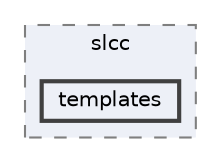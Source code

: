 digraph "C:/microchip/harmony3/gfx/middleware/legato/driver/controller/slcc/templates"
{
 // INTERACTIVE_SVG=YES
 // LATEX_PDF_SIZE
  bgcolor="transparent";
  edge [fontname=Helvetica,fontsize=10,labelfontname=Helvetica,labelfontsize=10];
  node [fontname=Helvetica,fontsize=10,shape=box,height=0.2,width=0.4];
  compound=true
  subgraph clusterdir_92486e7df5f2dd709b0167d377b8d007 {
    graph [ bgcolor="#edf0f7", pencolor="grey50", label="slcc", fontname=Helvetica,fontsize=10 style="filled,dashed", URL="dir_92486e7df5f2dd709b0167d377b8d007.html",tooltip=""]
  dir_c0e092745abe968def47dfbed48b0d5e [label="templates", fillcolor="#edf0f7", color="grey25", style="filled,bold", URL="dir_c0e092745abe968def47dfbed48b0d5e.html",tooltip=""];
  }
}

